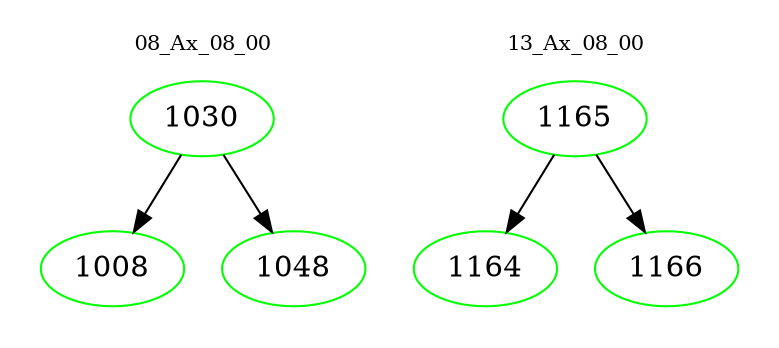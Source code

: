 digraph{
subgraph cluster_0 {
color = white
label = "08_Ax_08_00";
fontsize=10;
T0_1030 [label="1030", color="green"]
T0_1030 -> T0_1008 [color="black"]
T0_1008 [label="1008", color="green"]
T0_1030 -> T0_1048 [color="black"]
T0_1048 [label="1048", color="green"]
}
subgraph cluster_1 {
color = white
label = "13_Ax_08_00";
fontsize=10;
T1_1165 [label="1165", color="green"]
T1_1165 -> T1_1164 [color="black"]
T1_1164 [label="1164", color="green"]
T1_1165 -> T1_1166 [color="black"]
T1_1166 [label="1166", color="green"]
}
}
